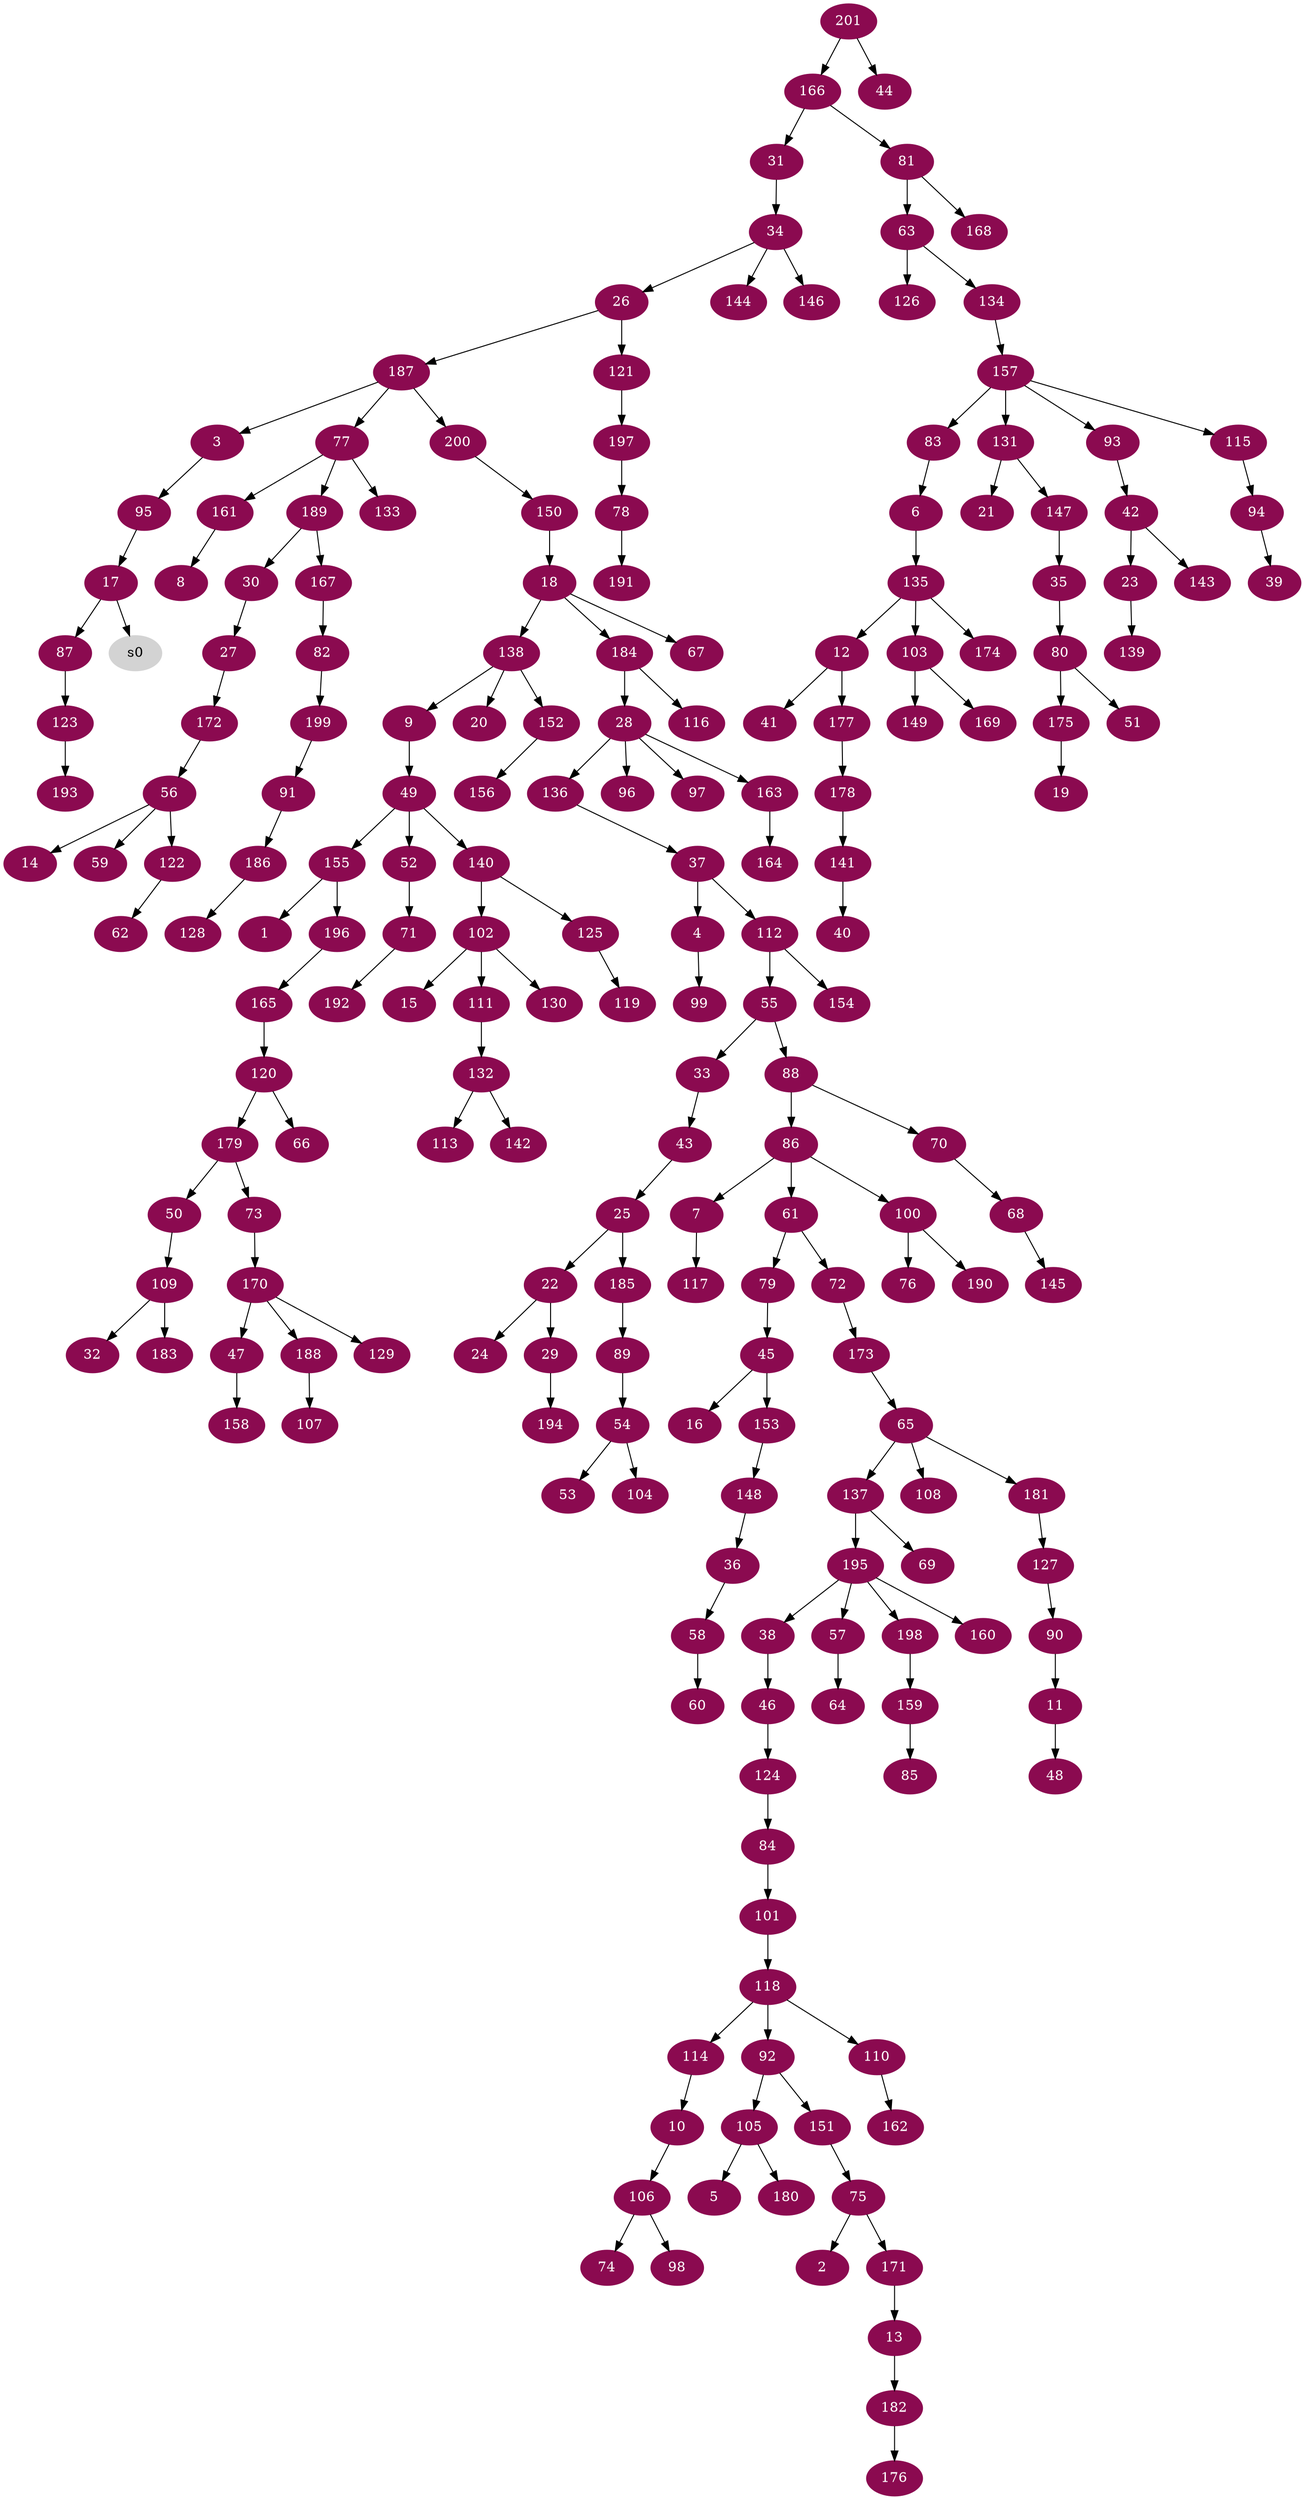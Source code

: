 digraph G {
node [color=deeppink4, style=filled, fontcolor=white];
155 -> 1;
75 -> 2;
187 -> 3;
37 -> 4;
105 -> 5;
83 -> 6;
86 -> 7;
161 -> 8;
138 -> 9;
114 -> 10;
90 -> 11;
135 -> 12;
171 -> 13;
56 -> 14;
102 -> 15;
45 -> 16;
95 -> 17;
150 -> 18;
175 -> 19;
138 -> 20;
131 -> 21;
25 -> 22;
42 -> 23;
22 -> 24;
43 -> 25;
34 -> 26;
30 -> 27;
184 -> 28;
22 -> 29;
189 -> 30;
166 -> 31;
109 -> 32;
55 -> 33;
31 -> 34;
147 -> 35;
148 -> 36;
136 -> 37;
195 -> 38;
94 -> 39;
141 -> 40;
12 -> 41;
93 -> 42;
33 -> 43;
201 -> 44;
79 -> 45;
38 -> 46;
170 -> 47;
11 -> 48;
9 -> 49;
179 -> 50;
80 -> 51;
49 -> 52;
54 -> 53;
89 -> 54;
112 -> 55;
172 -> 56;
195 -> 57;
36 -> 58;
56 -> 59;
58 -> 60;
86 -> 61;
122 -> 62;
81 -> 63;
57 -> 64;
173 -> 65;
120 -> 66;
18 -> 67;
70 -> 68;
137 -> 69;
88 -> 70;
52 -> 71;
61 -> 72;
179 -> 73;
106 -> 74;
151 -> 75;
100 -> 76;
187 -> 77;
197 -> 78;
61 -> 79;
35 -> 80;
166 -> 81;
167 -> 82;
157 -> 83;
124 -> 84;
159 -> 85;
88 -> 86;
17 -> 87;
55 -> 88;
185 -> 89;
127 -> 90;
199 -> 91;
118 -> 92;
157 -> 93;
115 -> 94;
3 -> 95;
28 -> 96;
28 -> 97;
106 -> 98;
4 -> 99;
86 -> 100;
84 -> 101;
140 -> 102;
135 -> 103;
54 -> 104;
92 -> 105;
10 -> 106;
188 -> 107;
65 -> 108;
50 -> 109;
118 -> 110;
102 -> 111;
37 -> 112;
132 -> 113;
118 -> 114;
157 -> 115;
184 -> 116;
7 -> 117;
101 -> 118;
125 -> 119;
165 -> 120;
26 -> 121;
56 -> 122;
87 -> 123;
46 -> 124;
140 -> 125;
63 -> 126;
181 -> 127;
186 -> 128;
170 -> 129;
102 -> 130;
157 -> 131;
111 -> 132;
77 -> 133;
63 -> 134;
6 -> 135;
28 -> 136;
65 -> 137;
18 -> 138;
23 -> 139;
49 -> 140;
178 -> 141;
132 -> 142;
42 -> 143;
34 -> 144;
68 -> 145;
34 -> 146;
131 -> 147;
153 -> 148;
103 -> 149;
200 -> 150;
92 -> 151;
138 -> 152;
45 -> 153;
112 -> 154;
49 -> 155;
152 -> 156;
134 -> 157;
47 -> 158;
198 -> 159;
195 -> 160;
77 -> 161;
110 -> 162;
28 -> 163;
163 -> 164;
196 -> 165;
201 -> 166;
189 -> 167;
81 -> 168;
103 -> 169;
73 -> 170;
75 -> 171;
27 -> 172;
72 -> 173;
135 -> 174;
80 -> 175;
182 -> 176;
12 -> 177;
177 -> 178;
120 -> 179;
105 -> 180;
65 -> 181;
13 -> 182;
109 -> 183;
18 -> 184;
25 -> 185;
91 -> 186;
26 -> 187;
170 -> 188;
77 -> 189;
100 -> 190;
78 -> 191;
71 -> 192;
123 -> 193;
29 -> 194;
137 -> 195;
155 -> 196;
121 -> 197;
195 -> 198;
82 -> 199;
187 -> 200;
node [color=lightgrey, style=filled, fontcolor=black];
17 -> s0;
}
